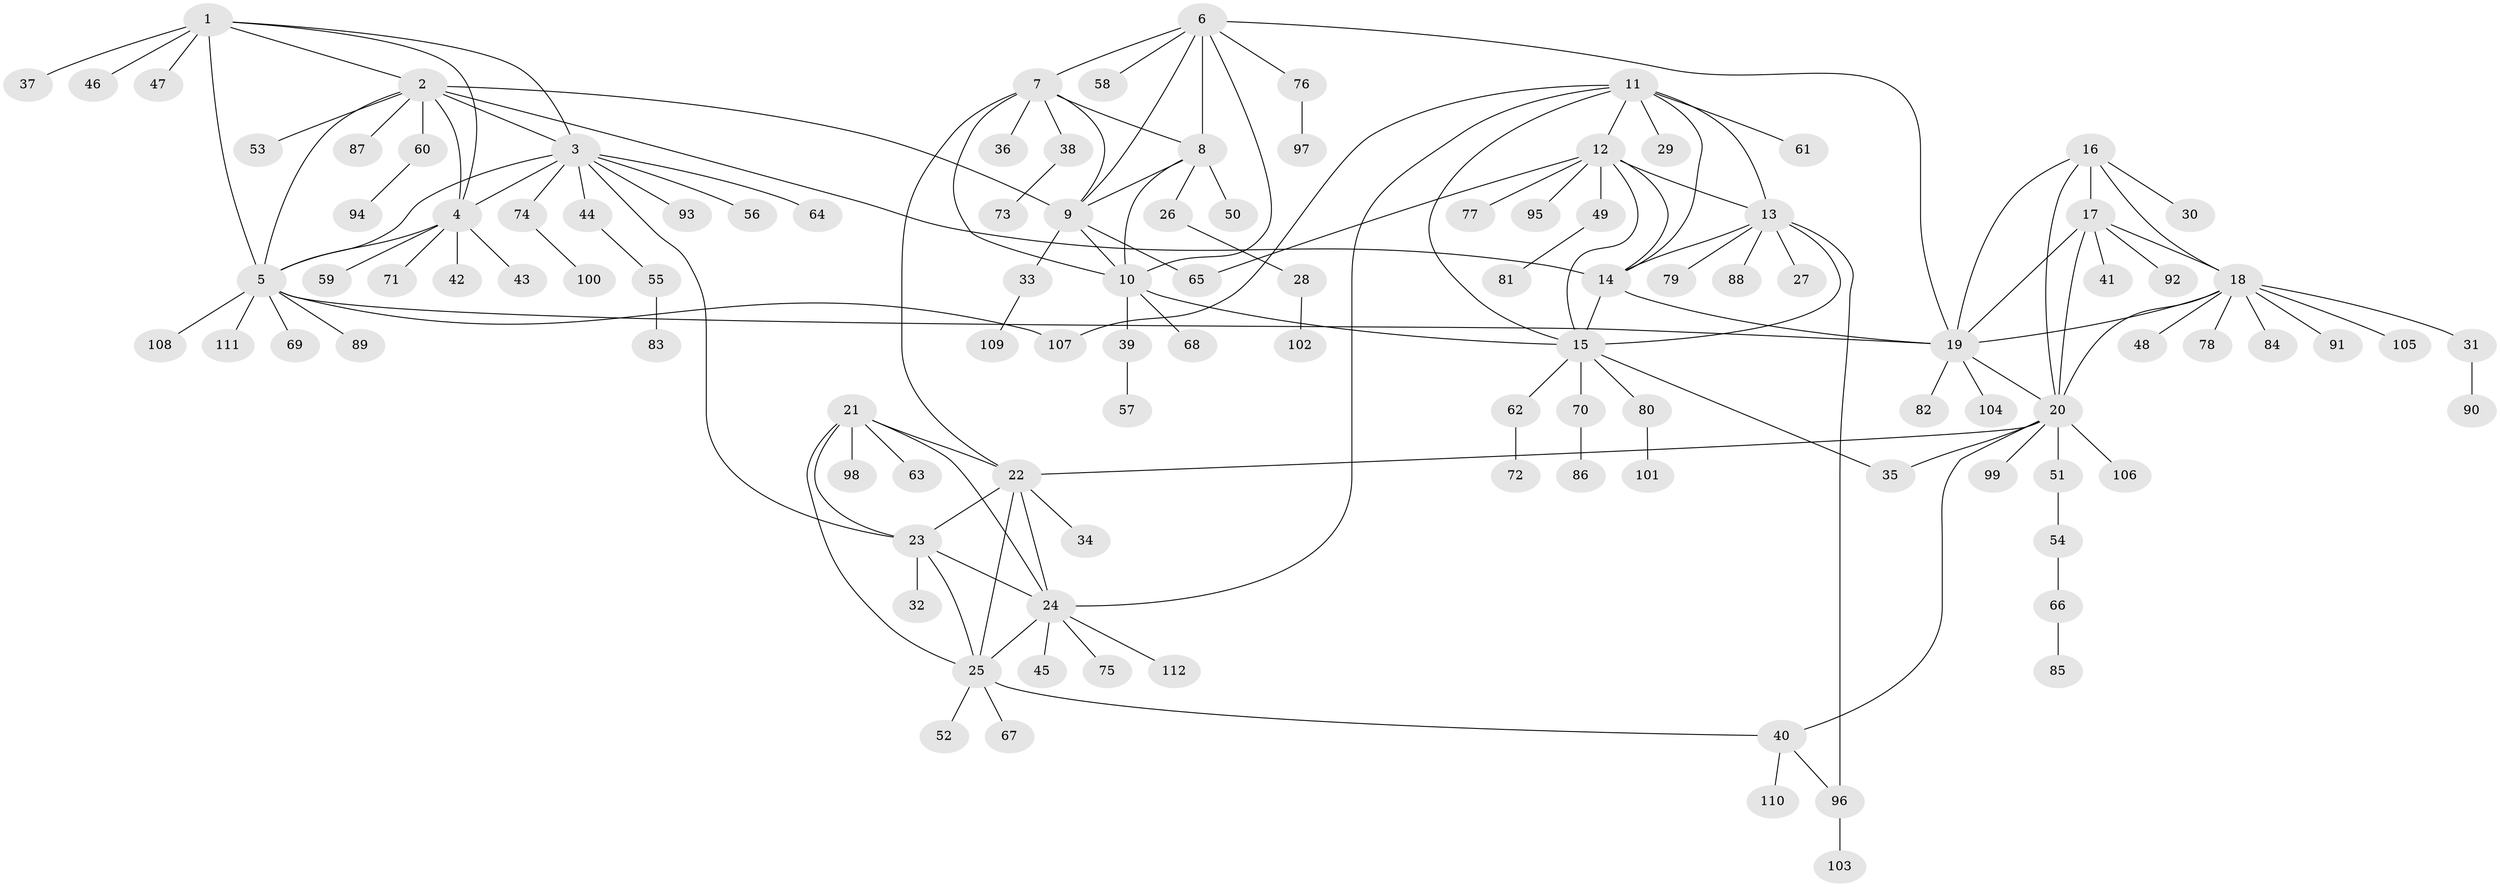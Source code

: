 // coarse degree distribution, {6: 0.0625, 8: 0.0375, 9: 0.0625, 7: 0.0625, 5: 0.025, 4: 0.025, 3: 0.025, 2: 0.2, 1: 0.5}
// Generated by graph-tools (version 1.1) at 2025/52/03/04/25 22:52:20]
// undirected, 112 vertices, 152 edges
graph export_dot {
  node [color=gray90,style=filled];
  1;
  2;
  3;
  4;
  5;
  6;
  7;
  8;
  9;
  10;
  11;
  12;
  13;
  14;
  15;
  16;
  17;
  18;
  19;
  20;
  21;
  22;
  23;
  24;
  25;
  26;
  27;
  28;
  29;
  30;
  31;
  32;
  33;
  34;
  35;
  36;
  37;
  38;
  39;
  40;
  41;
  42;
  43;
  44;
  45;
  46;
  47;
  48;
  49;
  50;
  51;
  52;
  53;
  54;
  55;
  56;
  57;
  58;
  59;
  60;
  61;
  62;
  63;
  64;
  65;
  66;
  67;
  68;
  69;
  70;
  71;
  72;
  73;
  74;
  75;
  76;
  77;
  78;
  79;
  80;
  81;
  82;
  83;
  84;
  85;
  86;
  87;
  88;
  89;
  90;
  91;
  92;
  93;
  94;
  95;
  96;
  97;
  98;
  99;
  100;
  101;
  102;
  103;
  104;
  105;
  106;
  107;
  108;
  109;
  110;
  111;
  112;
  1 -- 2;
  1 -- 3;
  1 -- 4;
  1 -- 5;
  1 -- 37;
  1 -- 46;
  1 -- 47;
  2 -- 3;
  2 -- 4;
  2 -- 5;
  2 -- 9;
  2 -- 14;
  2 -- 53;
  2 -- 60;
  2 -- 87;
  3 -- 4;
  3 -- 5;
  3 -- 23;
  3 -- 44;
  3 -- 56;
  3 -- 64;
  3 -- 74;
  3 -- 93;
  4 -- 5;
  4 -- 42;
  4 -- 43;
  4 -- 59;
  4 -- 71;
  5 -- 19;
  5 -- 69;
  5 -- 89;
  5 -- 107;
  5 -- 108;
  5 -- 111;
  6 -- 7;
  6 -- 8;
  6 -- 9;
  6 -- 10;
  6 -- 19;
  6 -- 58;
  6 -- 76;
  7 -- 8;
  7 -- 9;
  7 -- 10;
  7 -- 22;
  7 -- 36;
  7 -- 38;
  8 -- 9;
  8 -- 10;
  8 -- 26;
  8 -- 50;
  9 -- 10;
  9 -- 33;
  9 -- 65;
  10 -- 15;
  10 -- 39;
  10 -- 68;
  11 -- 12;
  11 -- 13;
  11 -- 14;
  11 -- 15;
  11 -- 24;
  11 -- 29;
  11 -- 61;
  11 -- 107;
  12 -- 13;
  12 -- 14;
  12 -- 15;
  12 -- 49;
  12 -- 65;
  12 -- 77;
  12 -- 95;
  13 -- 14;
  13 -- 15;
  13 -- 27;
  13 -- 79;
  13 -- 88;
  13 -- 96;
  14 -- 15;
  14 -- 19;
  15 -- 35;
  15 -- 62;
  15 -- 70;
  15 -- 80;
  16 -- 17;
  16 -- 18;
  16 -- 19;
  16 -- 20;
  16 -- 30;
  17 -- 18;
  17 -- 19;
  17 -- 20;
  17 -- 41;
  17 -- 92;
  18 -- 19;
  18 -- 20;
  18 -- 31;
  18 -- 48;
  18 -- 78;
  18 -- 84;
  18 -- 91;
  18 -- 105;
  19 -- 20;
  19 -- 82;
  19 -- 104;
  20 -- 22;
  20 -- 35;
  20 -- 40;
  20 -- 51;
  20 -- 99;
  20 -- 106;
  21 -- 22;
  21 -- 23;
  21 -- 24;
  21 -- 25;
  21 -- 63;
  21 -- 98;
  22 -- 23;
  22 -- 24;
  22 -- 25;
  22 -- 34;
  23 -- 24;
  23 -- 25;
  23 -- 32;
  24 -- 25;
  24 -- 45;
  24 -- 75;
  24 -- 112;
  25 -- 40;
  25 -- 52;
  25 -- 67;
  26 -- 28;
  28 -- 102;
  31 -- 90;
  33 -- 109;
  38 -- 73;
  39 -- 57;
  40 -- 96;
  40 -- 110;
  44 -- 55;
  49 -- 81;
  51 -- 54;
  54 -- 66;
  55 -- 83;
  60 -- 94;
  62 -- 72;
  66 -- 85;
  70 -- 86;
  74 -- 100;
  76 -- 97;
  80 -- 101;
  96 -- 103;
}
